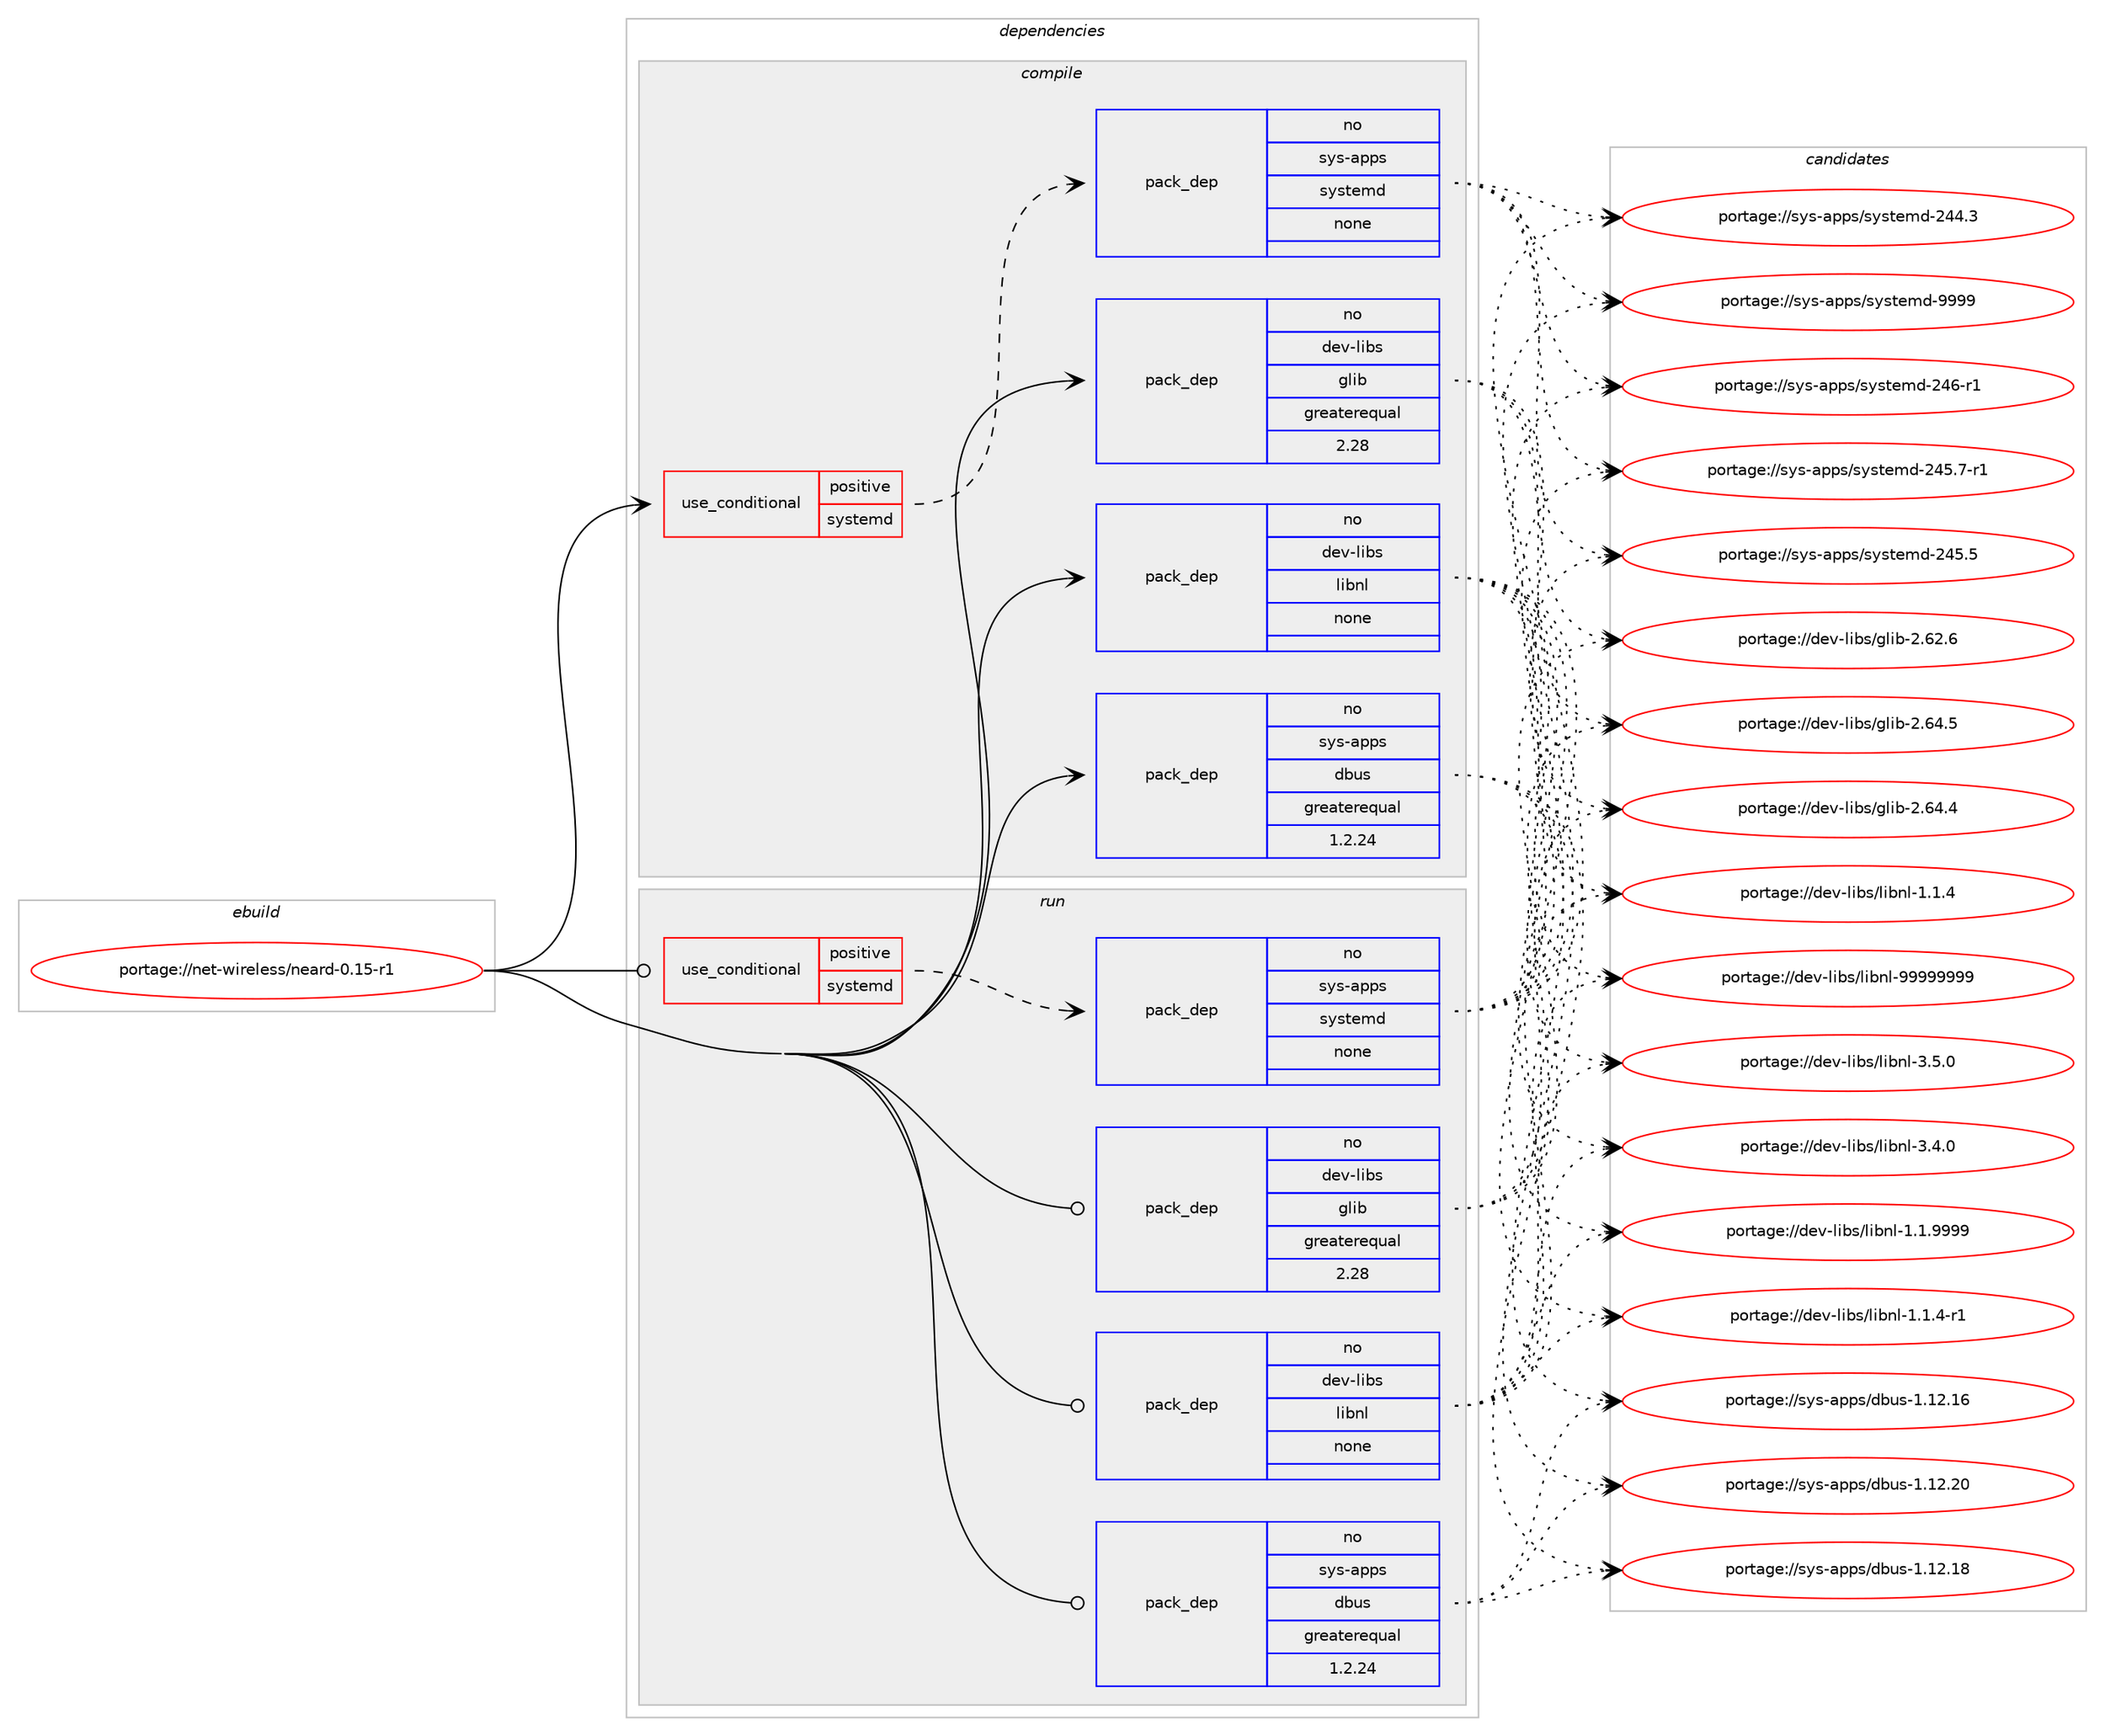 digraph prolog {

# *************
# Graph options
# *************

newrank=true;
concentrate=true;
compound=true;
graph [rankdir=LR,fontname=Helvetica,fontsize=10,ranksep=1.5];#, ranksep=2.5, nodesep=0.2];
edge  [arrowhead=vee];
node  [fontname=Helvetica,fontsize=10];

# **********
# The ebuild
# **********

subgraph cluster_leftcol {
color=gray;
rank=same;
label=<<i>ebuild</i>>;
id [label="portage://net-wireless/neard-0.15-r1", color=red, width=4, href="../net-wireless/neard-0.15-r1.svg"];
}

# ****************
# The dependencies
# ****************

subgraph cluster_midcol {
color=gray;
label=<<i>dependencies</i>>;
subgraph cluster_compile {
fillcolor="#eeeeee";
style=filled;
label=<<i>compile</i>>;
subgraph cond894 {
dependency5138 [label=<<TABLE BORDER="0" CELLBORDER="1" CELLSPACING="0" CELLPADDING="4"><TR><TD ROWSPAN="3" CELLPADDING="10">use_conditional</TD></TR><TR><TD>positive</TD></TR><TR><TD>systemd</TD></TR></TABLE>>, shape=none, color=red];
subgraph pack4180 {
dependency5139 [label=<<TABLE BORDER="0" CELLBORDER="1" CELLSPACING="0" CELLPADDING="4" WIDTH="220"><TR><TD ROWSPAN="6" CELLPADDING="30">pack_dep</TD></TR><TR><TD WIDTH="110">no</TD></TR><TR><TD>sys-apps</TD></TR><TR><TD>systemd</TD></TR><TR><TD>none</TD></TR><TR><TD></TD></TR></TABLE>>, shape=none, color=blue];
}
dependency5138:e -> dependency5139:w [weight=20,style="dashed",arrowhead="vee"];
}
id:e -> dependency5138:w [weight=20,style="solid",arrowhead="vee"];
subgraph pack4181 {
dependency5140 [label=<<TABLE BORDER="0" CELLBORDER="1" CELLSPACING="0" CELLPADDING="4" WIDTH="220"><TR><TD ROWSPAN="6" CELLPADDING="30">pack_dep</TD></TR><TR><TD WIDTH="110">no</TD></TR><TR><TD>dev-libs</TD></TR><TR><TD>glib</TD></TR><TR><TD>greaterequal</TD></TR><TR><TD>2.28</TD></TR></TABLE>>, shape=none, color=blue];
}
id:e -> dependency5140:w [weight=20,style="solid",arrowhead="vee"];
subgraph pack4182 {
dependency5141 [label=<<TABLE BORDER="0" CELLBORDER="1" CELLSPACING="0" CELLPADDING="4" WIDTH="220"><TR><TD ROWSPAN="6" CELLPADDING="30">pack_dep</TD></TR><TR><TD WIDTH="110">no</TD></TR><TR><TD>dev-libs</TD></TR><TR><TD>libnl</TD></TR><TR><TD>none</TD></TR><TR><TD></TD></TR></TABLE>>, shape=none, color=blue];
}
id:e -> dependency5141:w [weight=20,style="solid",arrowhead="vee"];
subgraph pack4183 {
dependency5142 [label=<<TABLE BORDER="0" CELLBORDER="1" CELLSPACING="0" CELLPADDING="4" WIDTH="220"><TR><TD ROWSPAN="6" CELLPADDING="30">pack_dep</TD></TR><TR><TD WIDTH="110">no</TD></TR><TR><TD>sys-apps</TD></TR><TR><TD>dbus</TD></TR><TR><TD>greaterequal</TD></TR><TR><TD>1.2.24</TD></TR></TABLE>>, shape=none, color=blue];
}
id:e -> dependency5142:w [weight=20,style="solid",arrowhead="vee"];
}
subgraph cluster_compileandrun {
fillcolor="#eeeeee";
style=filled;
label=<<i>compile and run</i>>;
}
subgraph cluster_run {
fillcolor="#eeeeee";
style=filled;
label=<<i>run</i>>;
subgraph cond895 {
dependency5143 [label=<<TABLE BORDER="0" CELLBORDER="1" CELLSPACING="0" CELLPADDING="4"><TR><TD ROWSPAN="3" CELLPADDING="10">use_conditional</TD></TR><TR><TD>positive</TD></TR><TR><TD>systemd</TD></TR></TABLE>>, shape=none, color=red];
subgraph pack4184 {
dependency5144 [label=<<TABLE BORDER="0" CELLBORDER="1" CELLSPACING="0" CELLPADDING="4" WIDTH="220"><TR><TD ROWSPAN="6" CELLPADDING="30">pack_dep</TD></TR><TR><TD WIDTH="110">no</TD></TR><TR><TD>sys-apps</TD></TR><TR><TD>systemd</TD></TR><TR><TD>none</TD></TR><TR><TD></TD></TR></TABLE>>, shape=none, color=blue];
}
dependency5143:e -> dependency5144:w [weight=20,style="dashed",arrowhead="vee"];
}
id:e -> dependency5143:w [weight=20,style="solid",arrowhead="odot"];
subgraph pack4185 {
dependency5145 [label=<<TABLE BORDER="0" CELLBORDER="1" CELLSPACING="0" CELLPADDING="4" WIDTH="220"><TR><TD ROWSPAN="6" CELLPADDING="30">pack_dep</TD></TR><TR><TD WIDTH="110">no</TD></TR><TR><TD>dev-libs</TD></TR><TR><TD>glib</TD></TR><TR><TD>greaterequal</TD></TR><TR><TD>2.28</TD></TR></TABLE>>, shape=none, color=blue];
}
id:e -> dependency5145:w [weight=20,style="solid",arrowhead="odot"];
subgraph pack4186 {
dependency5146 [label=<<TABLE BORDER="0" CELLBORDER="1" CELLSPACING="0" CELLPADDING="4" WIDTH="220"><TR><TD ROWSPAN="6" CELLPADDING="30">pack_dep</TD></TR><TR><TD WIDTH="110">no</TD></TR><TR><TD>dev-libs</TD></TR><TR><TD>libnl</TD></TR><TR><TD>none</TD></TR><TR><TD></TD></TR></TABLE>>, shape=none, color=blue];
}
id:e -> dependency5146:w [weight=20,style="solid",arrowhead="odot"];
subgraph pack4187 {
dependency5147 [label=<<TABLE BORDER="0" CELLBORDER="1" CELLSPACING="0" CELLPADDING="4" WIDTH="220"><TR><TD ROWSPAN="6" CELLPADDING="30">pack_dep</TD></TR><TR><TD WIDTH="110">no</TD></TR><TR><TD>sys-apps</TD></TR><TR><TD>dbus</TD></TR><TR><TD>greaterequal</TD></TR><TR><TD>1.2.24</TD></TR></TABLE>>, shape=none, color=blue];
}
id:e -> dependency5147:w [weight=20,style="solid",arrowhead="odot"];
}
}

# **************
# The candidates
# **************

subgraph cluster_choices {
rank=same;
color=gray;
label=<<i>candidates</i>>;

subgraph choice4180 {
color=black;
nodesep=1;
choice1151211154597112112115471151211151161011091004557575757 [label="portage://sys-apps/systemd-9999", color=red, width=4,href="../sys-apps/systemd-9999.svg"];
choice115121115459711211211547115121115116101109100455052544511449 [label="portage://sys-apps/systemd-246-r1", color=red, width=4,href="../sys-apps/systemd-246-r1.svg"];
choice1151211154597112112115471151211151161011091004550525346554511449 [label="portage://sys-apps/systemd-245.7-r1", color=red, width=4,href="../sys-apps/systemd-245.7-r1.svg"];
choice115121115459711211211547115121115116101109100455052534653 [label="portage://sys-apps/systemd-245.5", color=red, width=4,href="../sys-apps/systemd-245.5.svg"];
choice115121115459711211211547115121115116101109100455052524651 [label="portage://sys-apps/systemd-244.3", color=red, width=4,href="../sys-apps/systemd-244.3.svg"];
dependency5139:e -> choice1151211154597112112115471151211151161011091004557575757:w [style=dotted,weight="100"];
dependency5139:e -> choice115121115459711211211547115121115116101109100455052544511449:w [style=dotted,weight="100"];
dependency5139:e -> choice1151211154597112112115471151211151161011091004550525346554511449:w [style=dotted,weight="100"];
dependency5139:e -> choice115121115459711211211547115121115116101109100455052534653:w [style=dotted,weight="100"];
dependency5139:e -> choice115121115459711211211547115121115116101109100455052524651:w [style=dotted,weight="100"];
}
subgraph choice4181 {
color=black;
nodesep=1;
choice1001011184510810598115471031081059845504654524653 [label="portage://dev-libs/glib-2.64.5", color=red, width=4,href="../dev-libs/glib-2.64.5.svg"];
choice1001011184510810598115471031081059845504654524652 [label="portage://dev-libs/glib-2.64.4", color=red, width=4,href="../dev-libs/glib-2.64.4.svg"];
choice1001011184510810598115471031081059845504654504654 [label="portage://dev-libs/glib-2.62.6", color=red, width=4,href="../dev-libs/glib-2.62.6.svg"];
dependency5140:e -> choice1001011184510810598115471031081059845504654524653:w [style=dotted,weight="100"];
dependency5140:e -> choice1001011184510810598115471031081059845504654524652:w [style=dotted,weight="100"];
dependency5140:e -> choice1001011184510810598115471031081059845504654504654:w [style=dotted,weight="100"];
}
subgraph choice4182 {
color=black;
nodesep=1;
choice10010111845108105981154710810598110108455757575757575757 [label="portage://dev-libs/libnl-99999999", color=red, width=4,href="../dev-libs/libnl-99999999.svg"];
choice10010111845108105981154710810598110108455146534648 [label="portage://dev-libs/libnl-3.5.0", color=red, width=4,href="../dev-libs/libnl-3.5.0.svg"];
choice10010111845108105981154710810598110108455146524648 [label="portage://dev-libs/libnl-3.4.0", color=red, width=4,href="../dev-libs/libnl-3.4.0.svg"];
choice10010111845108105981154710810598110108454946494657575757 [label="portage://dev-libs/libnl-1.1.9999", color=red, width=4,href="../dev-libs/libnl-1.1.9999.svg"];
choice100101118451081059811547108105981101084549464946524511449 [label="portage://dev-libs/libnl-1.1.4-r1", color=red, width=4,href="../dev-libs/libnl-1.1.4-r1.svg"];
choice10010111845108105981154710810598110108454946494652 [label="portage://dev-libs/libnl-1.1.4", color=red, width=4,href="../dev-libs/libnl-1.1.4.svg"];
dependency5141:e -> choice10010111845108105981154710810598110108455757575757575757:w [style=dotted,weight="100"];
dependency5141:e -> choice10010111845108105981154710810598110108455146534648:w [style=dotted,weight="100"];
dependency5141:e -> choice10010111845108105981154710810598110108455146524648:w [style=dotted,weight="100"];
dependency5141:e -> choice10010111845108105981154710810598110108454946494657575757:w [style=dotted,weight="100"];
dependency5141:e -> choice100101118451081059811547108105981101084549464946524511449:w [style=dotted,weight="100"];
dependency5141:e -> choice10010111845108105981154710810598110108454946494652:w [style=dotted,weight="100"];
}
subgraph choice4183 {
color=black;
nodesep=1;
choice115121115459711211211547100981171154549464950465048 [label="portage://sys-apps/dbus-1.12.20", color=red, width=4,href="../sys-apps/dbus-1.12.20.svg"];
choice115121115459711211211547100981171154549464950464956 [label="portage://sys-apps/dbus-1.12.18", color=red, width=4,href="../sys-apps/dbus-1.12.18.svg"];
choice115121115459711211211547100981171154549464950464954 [label="portage://sys-apps/dbus-1.12.16", color=red, width=4,href="../sys-apps/dbus-1.12.16.svg"];
dependency5142:e -> choice115121115459711211211547100981171154549464950465048:w [style=dotted,weight="100"];
dependency5142:e -> choice115121115459711211211547100981171154549464950464956:w [style=dotted,weight="100"];
dependency5142:e -> choice115121115459711211211547100981171154549464950464954:w [style=dotted,weight="100"];
}
subgraph choice4184 {
color=black;
nodesep=1;
choice1151211154597112112115471151211151161011091004557575757 [label="portage://sys-apps/systemd-9999", color=red, width=4,href="../sys-apps/systemd-9999.svg"];
choice115121115459711211211547115121115116101109100455052544511449 [label="portage://sys-apps/systemd-246-r1", color=red, width=4,href="../sys-apps/systemd-246-r1.svg"];
choice1151211154597112112115471151211151161011091004550525346554511449 [label="portage://sys-apps/systemd-245.7-r1", color=red, width=4,href="../sys-apps/systemd-245.7-r1.svg"];
choice115121115459711211211547115121115116101109100455052534653 [label="portage://sys-apps/systemd-245.5", color=red, width=4,href="../sys-apps/systemd-245.5.svg"];
choice115121115459711211211547115121115116101109100455052524651 [label="portage://sys-apps/systemd-244.3", color=red, width=4,href="../sys-apps/systemd-244.3.svg"];
dependency5144:e -> choice1151211154597112112115471151211151161011091004557575757:w [style=dotted,weight="100"];
dependency5144:e -> choice115121115459711211211547115121115116101109100455052544511449:w [style=dotted,weight="100"];
dependency5144:e -> choice1151211154597112112115471151211151161011091004550525346554511449:w [style=dotted,weight="100"];
dependency5144:e -> choice115121115459711211211547115121115116101109100455052534653:w [style=dotted,weight="100"];
dependency5144:e -> choice115121115459711211211547115121115116101109100455052524651:w [style=dotted,weight="100"];
}
subgraph choice4185 {
color=black;
nodesep=1;
choice1001011184510810598115471031081059845504654524653 [label="portage://dev-libs/glib-2.64.5", color=red, width=4,href="../dev-libs/glib-2.64.5.svg"];
choice1001011184510810598115471031081059845504654524652 [label="portage://dev-libs/glib-2.64.4", color=red, width=4,href="../dev-libs/glib-2.64.4.svg"];
choice1001011184510810598115471031081059845504654504654 [label="portage://dev-libs/glib-2.62.6", color=red, width=4,href="../dev-libs/glib-2.62.6.svg"];
dependency5145:e -> choice1001011184510810598115471031081059845504654524653:w [style=dotted,weight="100"];
dependency5145:e -> choice1001011184510810598115471031081059845504654524652:w [style=dotted,weight="100"];
dependency5145:e -> choice1001011184510810598115471031081059845504654504654:w [style=dotted,weight="100"];
}
subgraph choice4186 {
color=black;
nodesep=1;
choice10010111845108105981154710810598110108455757575757575757 [label="portage://dev-libs/libnl-99999999", color=red, width=4,href="../dev-libs/libnl-99999999.svg"];
choice10010111845108105981154710810598110108455146534648 [label="portage://dev-libs/libnl-3.5.0", color=red, width=4,href="../dev-libs/libnl-3.5.0.svg"];
choice10010111845108105981154710810598110108455146524648 [label="portage://dev-libs/libnl-3.4.0", color=red, width=4,href="../dev-libs/libnl-3.4.0.svg"];
choice10010111845108105981154710810598110108454946494657575757 [label="portage://dev-libs/libnl-1.1.9999", color=red, width=4,href="../dev-libs/libnl-1.1.9999.svg"];
choice100101118451081059811547108105981101084549464946524511449 [label="portage://dev-libs/libnl-1.1.4-r1", color=red, width=4,href="../dev-libs/libnl-1.1.4-r1.svg"];
choice10010111845108105981154710810598110108454946494652 [label="portage://dev-libs/libnl-1.1.4", color=red, width=4,href="../dev-libs/libnl-1.1.4.svg"];
dependency5146:e -> choice10010111845108105981154710810598110108455757575757575757:w [style=dotted,weight="100"];
dependency5146:e -> choice10010111845108105981154710810598110108455146534648:w [style=dotted,weight="100"];
dependency5146:e -> choice10010111845108105981154710810598110108455146524648:w [style=dotted,weight="100"];
dependency5146:e -> choice10010111845108105981154710810598110108454946494657575757:w [style=dotted,weight="100"];
dependency5146:e -> choice100101118451081059811547108105981101084549464946524511449:w [style=dotted,weight="100"];
dependency5146:e -> choice10010111845108105981154710810598110108454946494652:w [style=dotted,weight="100"];
}
subgraph choice4187 {
color=black;
nodesep=1;
choice115121115459711211211547100981171154549464950465048 [label="portage://sys-apps/dbus-1.12.20", color=red, width=4,href="../sys-apps/dbus-1.12.20.svg"];
choice115121115459711211211547100981171154549464950464956 [label="portage://sys-apps/dbus-1.12.18", color=red, width=4,href="../sys-apps/dbus-1.12.18.svg"];
choice115121115459711211211547100981171154549464950464954 [label="portage://sys-apps/dbus-1.12.16", color=red, width=4,href="../sys-apps/dbus-1.12.16.svg"];
dependency5147:e -> choice115121115459711211211547100981171154549464950465048:w [style=dotted,weight="100"];
dependency5147:e -> choice115121115459711211211547100981171154549464950464956:w [style=dotted,weight="100"];
dependency5147:e -> choice115121115459711211211547100981171154549464950464954:w [style=dotted,weight="100"];
}
}

}
